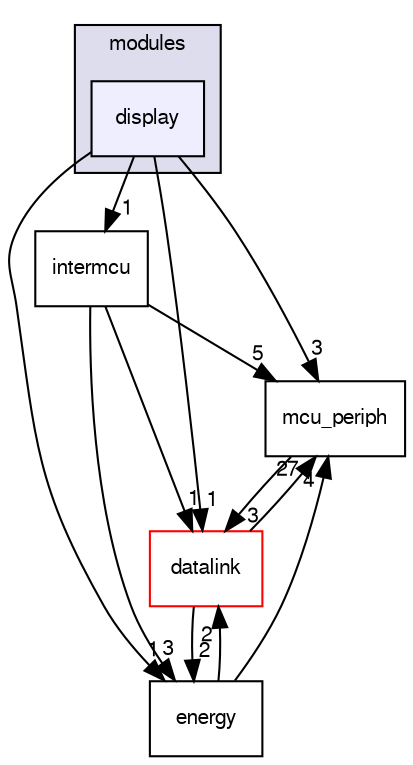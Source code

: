 digraph "sw/airborne/modules/display" {
  compound=true
  node [ fontsize="10", fontname="FreeSans"];
  edge [ labelfontsize="10", labelfontname="FreeSans"];
  subgraph clusterdir_c2abcdd6ccb39c3582929c0e3f5651c2 {
    graph [ bgcolor="#ddddee", pencolor="black", label="modules" fontname="FreeSans", fontsize="10", URL="dir_c2abcdd6ccb39c3582929c0e3f5651c2.html"]
  dir_ba28e41237872f6268f6dbae3db26982 [shape=box, label="display", style="filled", fillcolor="#eeeeff", pencolor="black", URL="dir_ba28e41237872f6268f6dbae3db26982.html"];
  }
  dir_1ca43f6a116d741d80fb1d0555a2b198 [shape=box label="mcu_periph" URL="dir_1ca43f6a116d741d80fb1d0555a2b198.html"];
  dir_164c7aa663179b26059278e7f36078da [shape=box label="datalink" fillcolor="white" style="filled" color="red" URL="dir_164c7aa663179b26059278e7f36078da.html"];
  dir_b59edde850f8ccf4b394776fda69f2c6 [shape=box label="intermcu" URL="dir_b59edde850f8ccf4b394776fda69f2c6.html"];
  dir_f40bc035e2479aed27dd3b0d2c095b9e [shape=box label="energy" URL="dir_f40bc035e2479aed27dd3b0d2c095b9e.html"];
  dir_ba28e41237872f6268f6dbae3db26982->dir_1ca43f6a116d741d80fb1d0555a2b198 [headlabel="3", labeldistance=1.5 headhref="dir_000142_000107.html"];
  dir_ba28e41237872f6268f6dbae3db26982->dir_164c7aa663179b26059278e7f36078da [headlabel="1", labeldistance=1.5 headhref="dir_000142_000034.html"];
  dir_ba28e41237872f6268f6dbae3db26982->dir_b59edde850f8ccf4b394776fda69f2c6 [headlabel="1", labeldistance=1.5 headhref="dir_000142_000165.html"];
  dir_ba28e41237872f6268f6dbae3db26982->dir_f40bc035e2479aed27dd3b0d2c095b9e [headlabel="1", labeldistance=1.5 headhref="dir_000142_000145.html"];
  dir_1ca43f6a116d741d80fb1d0555a2b198->dir_164c7aa663179b26059278e7f36078da [headlabel="3", labeldistance=1.5 headhref="dir_000107_000034.html"];
  dir_164c7aa663179b26059278e7f36078da->dir_1ca43f6a116d741d80fb1d0555a2b198 [headlabel="27", labeldistance=1.5 headhref="dir_000034_000107.html"];
  dir_164c7aa663179b26059278e7f36078da->dir_f40bc035e2479aed27dd3b0d2c095b9e [headlabel="2", labeldistance=1.5 headhref="dir_000034_000145.html"];
  dir_b59edde850f8ccf4b394776fda69f2c6->dir_1ca43f6a116d741d80fb1d0555a2b198 [headlabel="5", labeldistance=1.5 headhref="dir_000165_000107.html"];
  dir_b59edde850f8ccf4b394776fda69f2c6->dir_164c7aa663179b26059278e7f36078da [headlabel="1", labeldistance=1.5 headhref="dir_000165_000034.html"];
  dir_b59edde850f8ccf4b394776fda69f2c6->dir_f40bc035e2479aed27dd3b0d2c095b9e [headlabel="3", labeldistance=1.5 headhref="dir_000165_000145.html"];
  dir_f40bc035e2479aed27dd3b0d2c095b9e->dir_1ca43f6a116d741d80fb1d0555a2b198 [headlabel="4", labeldistance=1.5 headhref="dir_000145_000107.html"];
  dir_f40bc035e2479aed27dd3b0d2c095b9e->dir_164c7aa663179b26059278e7f36078da [headlabel="2", labeldistance=1.5 headhref="dir_000145_000034.html"];
}
